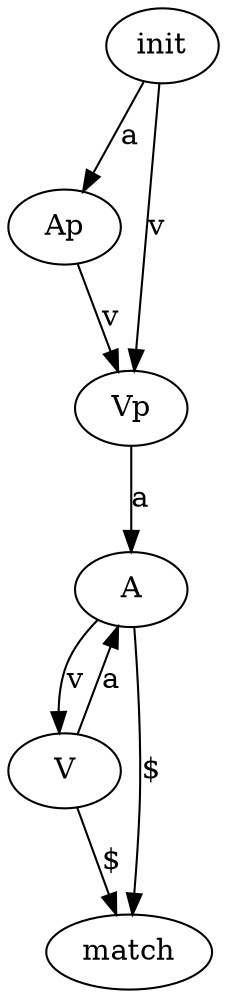digraph G {
        graph [
               param_dimensions = 4
               clock_dimensions = 3
        ];
        init  [init=1][match=0]
        Ap    [init=0][match=0]
        Vp    [init=0][match=0]
        A     [init=0][match=0]
        V     [init=0][match=0]
        match [init=0][match=1]
        init->Ap [label=a][reset="{0}"];
        init->Vp [label=v][reset="{0, 1}"];
        Ap->Vp   [label=v][guard="{x0 < p1, x2 < 10}",reset="{0, 1}"];
        Vp->A    [label=a][guard="{x0 < p0, x2 < 10}",reset="{0}"];
        A->V     [label=v][guard="{x0 < p1, x1 > p2, x1 < p3, x2 < 10}",reset="{0, 1}"];
        V->A     [label=a][guard="{x0 < p0, x2 < 10}",reset="{0}"];
        A->match [label="$"][guard="{x2 < 10}"];
        V->match [label="$"][guard="{x2 < 10}"];
}
